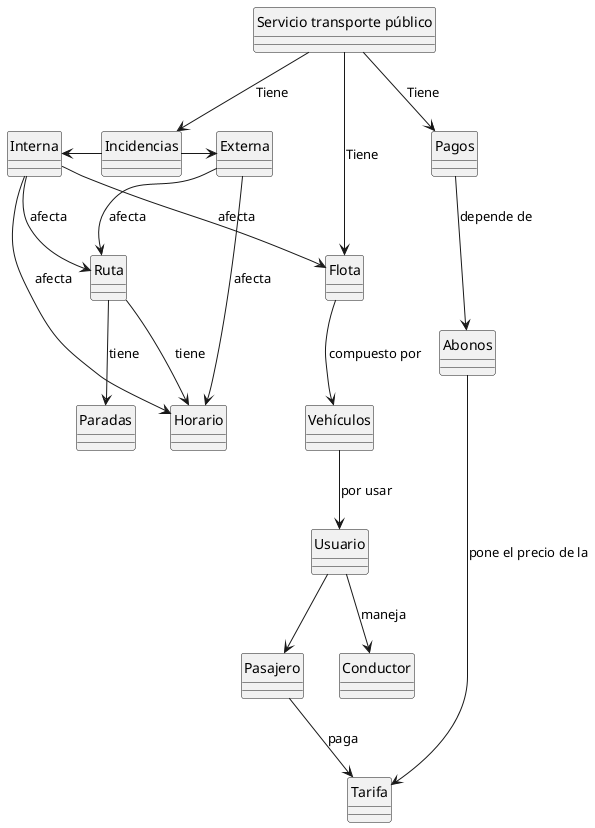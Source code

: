 @startuml
hide circle

class "Servicio transporte público" {
}

class Incidencias
class Externa
class Interna
class Horario
class Ruta
class Paradas
class Flota
class Vehículos
class Usuario
class Conductor
class Pasajero
class Pagos
class Abonos
class Tarifa

"Servicio transporte público" --> Incidencias : Tiene
"Servicio transporte público" --> Flota : Tiene
"Servicio transporte público" --> Pagos : Tiene

Incidencias -r-> Externa
Incidencias -l-> Interna

Interna --> Ruta : afecta
Interna --> Horario : afecta
Interna --> Flota : afecta
Externa --> Ruta : afecta
Externa --> Horario : afecta

Ruta --> Horario : tiene
Ruta --> Paradas : tiene

Flota --> Vehículos : compuesto por

Vehículos --> Usuario : por usar
Usuario --> Conductor : maneja
Usuario --> Pasajero

Pasajero --> Tarifa : paga


Pagos --> Abonos : depende de
Abonos --> Tarifa : pone el precio de la

@enduml
